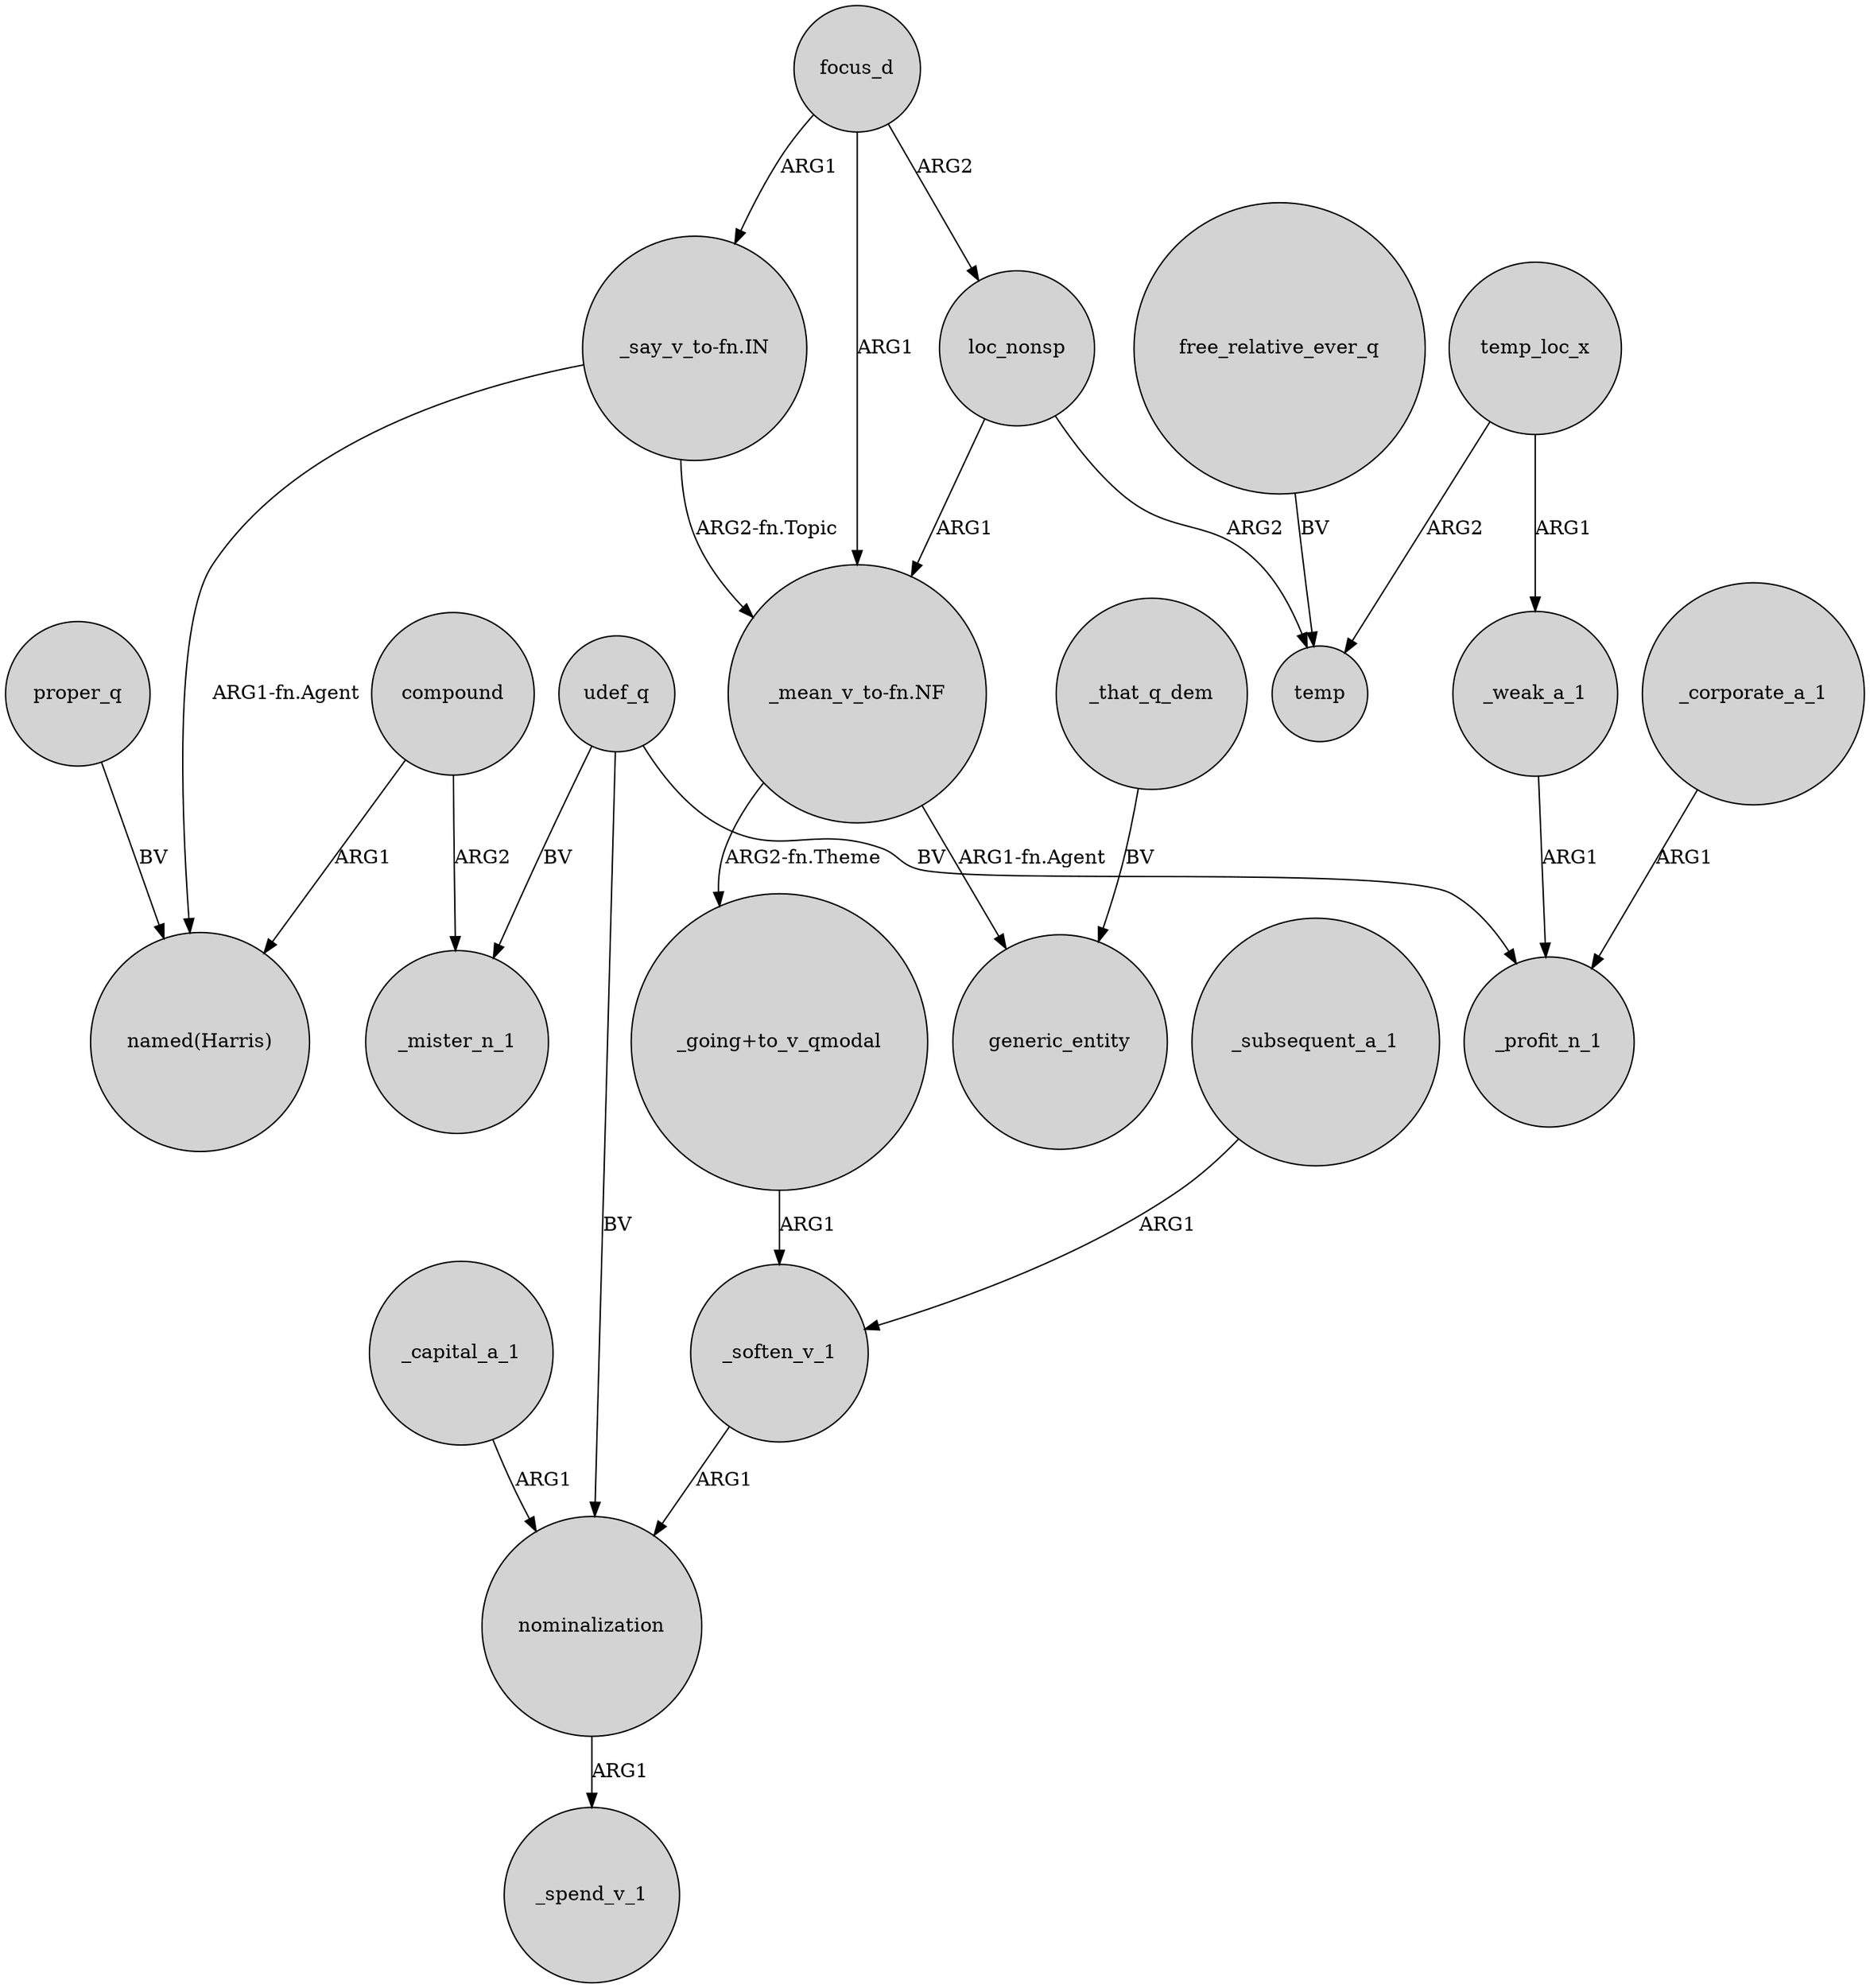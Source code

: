digraph {
	node [shape=circle style=filled]
	"_say_v_to-fn.IN" -> "named(Harris)" [label="ARG1-fn.Agent"]
	focus_d -> loc_nonsp [label=ARG2]
	"_mean_v_to-fn.NF" -> generic_entity [label="ARG1-fn.Agent"]
	_capital_a_1 -> nominalization [label=ARG1]
	_subsequent_a_1 -> _soften_v_1 [label=ARG1]
	"_going+to_v_qmodal" -> _soften_v_1 [label=ARG1]
	nominalization -> _spend_v_1 [label=ARG1]
	_that_q_dem -> generic_entity [label=BV]
	compound -> _mister_n_1 [label=ARG2]
	udef_q -> _mister_n_1 [label=BV]
	loc_nonsp -> "_mean_v_to-fn.NF" [label=ARG1]
	focus_d -> "_mean_v_to-fn.NF" [label=ARG1]
	loc_nonsp -> temp [label=ARG2]
	temp_loc_x -> temp [label=ARG2]
	compound -> "named(Harris)" [label=ARG1]
	temp_loc_x -> _weak_a_1 [label=ARG1]
	udef_q -> nominalization [label=BV]
	free_relative_ever_q -> temp [label=BV]
	_weak_a_1 -> _profit_n_1 [label=ARG1]
	"_mean_v_to-fn.NF" -> "_going+to_v_qmodal" [label="ARG2-fn.Theme"]
	udef_q -> _profit_n_1 [label=BV]
	"_say_v_to-fn.IN" -> "_mean_v_to-fn.NF" [label="ARG2-fn.Topic"]
	_corporate_a_1 -> _profit_n_1 [label=ARG1]
	proper_q -> "named(Harris)" [label=BV]
	_soften_v_1 -> nominalization [label=ARG1]
	focus_d -> "_say_v_to-fn.IN" [label=ARG1]
}
